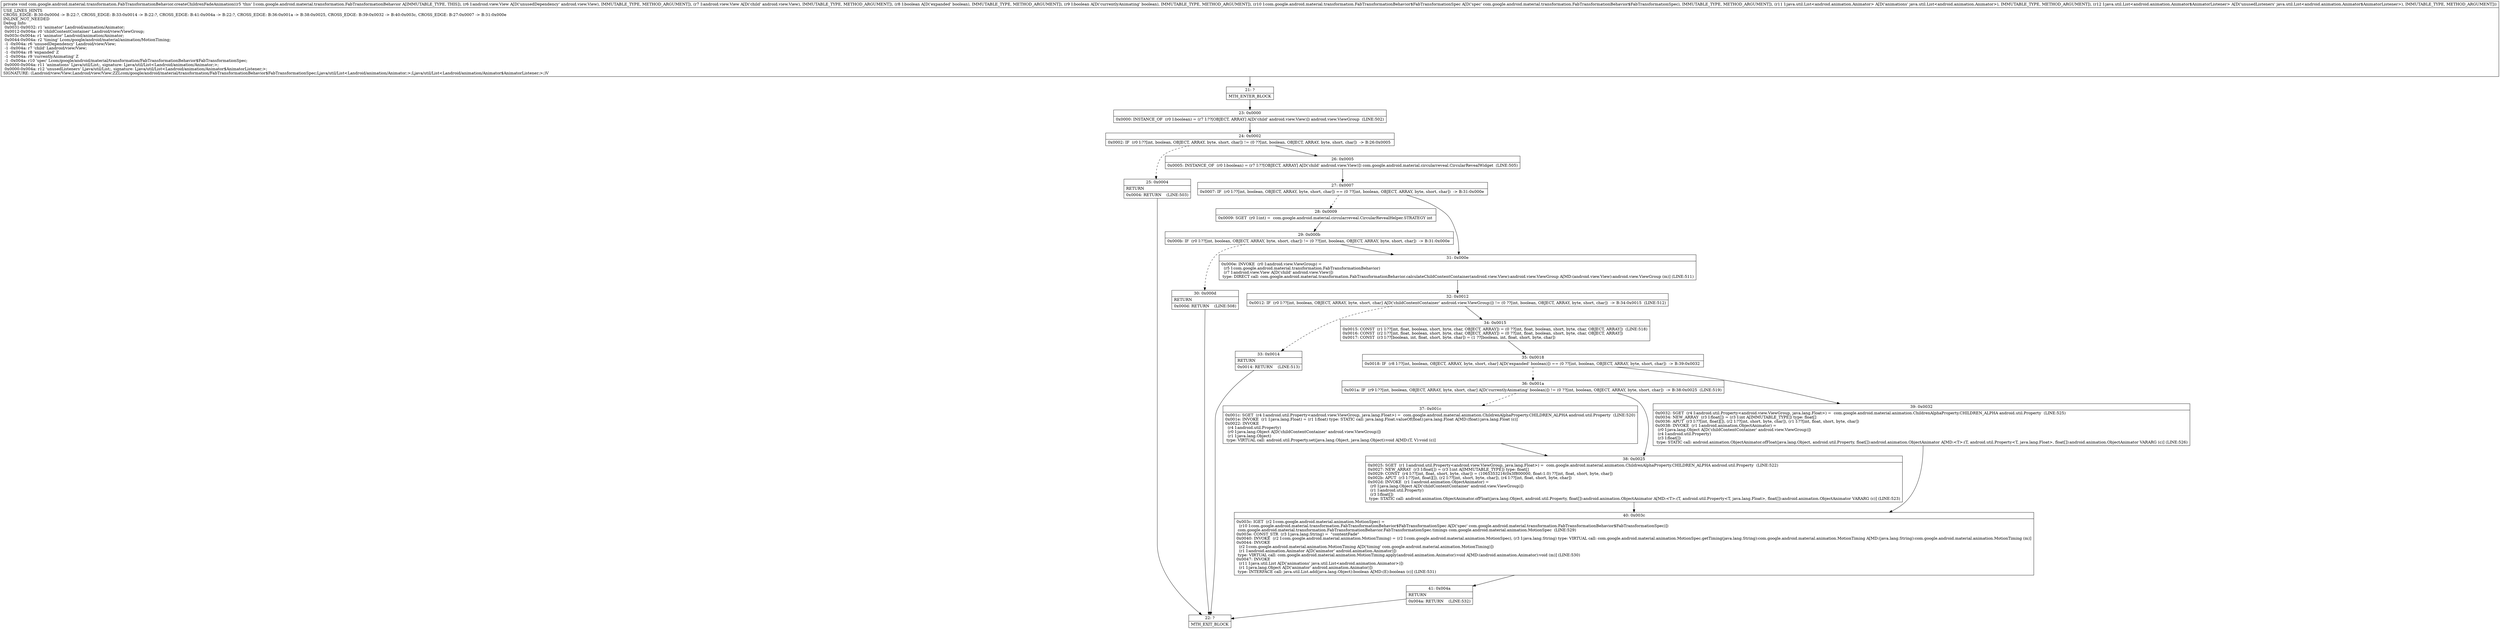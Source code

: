 digraph "CFG forcom.google.android.material.transformation.FabTransformationBehavior.createChildrenFadeAnimation(Landroid\/view\/View;Landroid\/view\/View;ZZLcom\/google\/android\/material\/transformation\/FabTransformationBehavior$FabTransformationSpec;Ljava\/util\/List;Ljava\/util\/List;)V" {
Node_21 [shape=record,label="{21\:\ ?|MTH_ENTER_BLOCK\l}"];
Node_23 [shape=record,label="{23\:\ 0x0000|0x0000: INSTANCE_OF  (r0 I:boolean) = (r7 I:??[OBJECT, ARRAY] A[D('child' android.view.View)]) android.view.ViewGroup  (LINE:502)\l}"];
Node_24 [shape=record,label="{24\:\ 0x0002|0x0002: IF  (r0 I:??[int, boolean, OBJECT, ARRAY, byte, short, char]) != (0 ??[int, boolean, OBJECT, ARRAY, byte, short, char])  \-\> B:26:0x0005 \l}"];
Node_25 [shape=record,label="{25\:\ 0x0004|RETURN\l|0x0004: RETURN    (LINE:503)\l}"];
Node_22 [shape=record,label="{22\:\ ?|MTH_EXIT_BLOCK\l}"];
Node_26 [shape=record,label="{26\:\ 0x0005|0x0005: INSTANCE_OF  (r0 I:boolean) = (r7 I:??[OBJECT, ARRAY] A[D('child' android.view.View)]) com.google.android.material.circularreveal.CircularRevealWidget  (LINE:505)\l}"];
Node_27 [shape=record,label="{27\:\ 0x0007|0x0007: IF  (r0 I:??[int, boolean, OBJECT, ARRAY, byte, short, char]) == (0 ??[int, boolean, OBJECT, ARRAY, byte, short, char])  \-\> B:31:0x000e \l}"];
Node_28 [shape=record,label="{28\:\ 0x0009|0x0009: SGET  (r0 I:int) =  com.google.android.material.circularreveal.CircularRevealHelper.STRATEGY int \l}"];
Node_29 [shape=record,label="{29\:\ 0x000b|0x000b: IF  (r0 I:??[int, boolean, OBJECT, ARRAY, byte, short, char]) != (0 ??[int, boolean, OBJECT, ARRAY, byte, short, char])  \-\> B:31:0x000e \l}"];
Node_30 [shape=record,label="{30\:\ 0x000d|RETURN\l|0x000d: RETURN    (LINE:508)\l}"];
Node_31 [shape=record,label="{31\:\ 0x000e|0x000e: INVOKE  (r0 I:android.view.ViewGroup) = \l  (r5 I:com.google.android.material.transformation.FabTransformationBehavior)\l  (r7 I:android.view.View A[D('child' android.view.View)])\l type: DIRECT call: com.google.android.material.transformation.FabTransformationBehavior.calculateChildContentContainer(android.view.View):android.view.ViewGroup A[MD:(android.view.View):android.view.ViewGroup (m)] (LINE:511)\l}"];
Node_32 [shape=record,label="{32\:\ 0x0012|0x0012: IF  (r0 I:??[int, boolean, OBJECT, ARRAY, byte, short, char] A[D('childContentContainer' android.view.ViewGroup)]) != (0 ??[int, boolean, OBJECT, ARRAY, byte, short, char])  \-\> B:34:0x0015  (LINE:512)\l}"];
Node_33 [shape=record,label="{33\:\ 0x0014|RETURN\l|0x0014: RETURN    (LINE:513)\l}"];
Node_34 [shape=record,label="{34\:\ 0x0015|0x0015: CONST  (r1 I:??[int, float, boolean, short, byte, char, OBJECT, ARRAY]) = (0 ??[int, float, boolean, short, byte, char, OBJECT, ARRAY])  (LINE:518)\l0x0016: CONST  (r2 I:??[int, float, boolean, short, byte, char, OBJECT, ARRAY]) = (0 ??[int, float, boolean, short, byte, char, OBJECT, ARRAY]) \l0x0017: CONST  (r3 I:??[boolean, int, float, short, byte, char]) = (1 ??[boolean, int, float, short, byte, char]) \l}"];
Node_35 [shape=record,label="{35\:\ 0x0018|0x0018: IF  (r8 I:??[int, boolean, OBJECT, ARRAY, byte, short, char] A[D('expanded' boolean)]) == (0 ??[int, boolean, OBJECT, ARRAY, byte, short, char])  \-\> B:39:0x0032 \l}"];
Node_36 [shape=record,label="{36\:\ 0x001a|0x001a: IF  (r9 I:??[int, boolean, OBJECT, ARRAY, byte, short, char] A[D('currentlyAnimating' boolean)]) != (0 ??[int, boolean, OBJECT, ARRAY, byte, short, char])  \-\> B:38:0x0025  (LINE:519)\l}"];
Node_37 [shape=record,label="{37\:\ 0x001c|0x001c: SGET  (r4 I:android.util.Property\<android.view.ViewGroup, java.lang.Float\>) =  com.google.android.material.animation.ChildrenAlphaProperty.CHILDREN_ALPHA android.util.Property  (LINE:520)\l0x001e: INVOKE  (r1 I:java.lang.Float) = (r1 I:float) type: STATIC call: java.lang.Float.valueOf(float):java.lang.Float A[MD:(float):java.lang.Float (c)]\l0x0022: INVOKE  \l  (r4 I:android.util.Property)\l  (r0 I:java.lang.Object A[D('childContentContainer' android.view.ViewGroup)])\l  (r1 I:java.lang.Object)\l type: VIRTUAL call: android.util.Property.set(java.lang.Object, java.lang.Object):void A[MD:(T, V):void (c)]\l}"];
Node_38 [shape=record,label="{38\:\ 0x0025|0x0025: SGET  (r1 I:android.util.Property\<android.view.ViewGroup, java.lang.Float\>) =  com.google.android.material.animation.ChildrenAlphaProperty.CHILDREN_ALPHA android.util.Property  (LINE:522)\l0x0027: NEW_ARRAY  (r3 I:float[]) = (r3 I:int A[IMMUTABLE_TYPE]) type: float[] \l0x0029: CONST  (r4 I:??[int, float, short, byte, char]) = (1065353216(0x3f800000, float:1.0) ??[int, float, short, byte, char]) \l0x002b: APUT  (r3 I:??[int, float][]), (r2 I:??[int, short, byte, char]), (r4 I:??[int, float, short, byte, char]) \l0x002d: INVOKE  (r1 I:android.animation.ObjectAnimator) = \l  (r0 I:java.lang.Object A[D('childContentContainer' android.view.ViewGroup)])\l  (r1 I:android.util.Property)\l  (r3 I:float[])\l type: STATIC call: android.animation.ObjectAnimator.ofFloat(java.lang.Object, android.util.Property, float[]):android.animation.ObjectAnimator A[MD:\<T\>:(T, android.util.Property\<T, java.lang.Float\>, float[]):android.animation.ObjectAnimator VARARG (c)] (LINE:523)\l}"];
Node_40 [shape=record,label="{40\:\ 0x003c|0x003c: IGET  (r2 I:com.google.android.material.animation.MotionSpec) = \l  (r10 I:com.google.android.material.transformation.FabTransformationBehavior$FabTransformationSpec A[D('spec' com.google.android.material.transformation.FabTransformationBehavior$FabTransformationSpec)])\l com.google.android.material.transformation.FabTransformationBehavior.FabTransformationSpec.timings com.google.android.material.animation.MotionSpec  (LINE:529)\l0x003e: CONST_STR  (r3 I:java.lang.String) =  \"contentFade\" \l0x0040: INVOKE  (r2 I:com.google.android.material.animation.MotionTiming) = (r2 I:com.google.android.material.animation.MotionSpec), (r3 I:java.lang.String) type: VIRTUAL call: com.google.android.material.animation.MotionSpec.getTiming(java.lang.String):com.google.android.material.animation.MotionTiming A[MD:(java.lang.String):com.google.android.material.animation.MotionTiming (m)]\l0x0044: INVOKE  \l  (r2 I:com.google.android.material.animation.MotionTiming A[D('timing' com.google.android.material.animation.MotionTiming)])\l  (r1 I:android.animation.Animator A[D('animator' android.animation.Animator)])\l type: VIRTUAL call: com.google.android.material.animation.MotionTiming.apply(android.animation.Animator):void A[MD:(android.animation.Animator):void (m)] (LINE:530)\l0x0047: INVOKE  \l  (r11 I:java.util.List A[D('animations' java.util.List\<android.animation.Animator\>)])\l  (r1 I:java.lang.Object A[D('animator' android.animation.Animator)])\l type: INTERFACE call: java.util.List.add(java.lang.Object):boolean A[MD:(E):boolean (c)] (LINE:531)\l}"];
Node_41 [shape=record,label="{41\:\ 0x004a|RETURN\l|0x004a: RETURN    (LINE:532)\l}"];
Node_39 [shape=record,label="{39\:\ 0x0032|0x0032: SGET  (r4 I:android.util.Property\<android.view.ViewGroup, java.lang.Float\>) =  com.google.android.material.animation.ChildrenAlphaProperty.CHILDREN_ALPHA android.util.Property  (LINE:525)\l0x0034: NEW_ARRAY  (r3 I:float[]) = (r3 I:int A[IMMUTABLE_TYPE]) type: float[] \l0x0036: APUT  (r3 I:??[int, float][]), (r2 I:??[int, short, byte, char]), (r1 I:??[int, float, short, byte, char]) \l0x0038: INVOKE  (r1 I:android.animation.ObjectAnimator) = \l  (r0 I:java.lang.Object A[D('childContentContainer' android.view.ViewGroup)])\l  (r4 I:android.util.Property)\l  (r3 I:float[])\l type: STATIC call: android.animation.ObjectAnimator.ofFloat(java.lang.Object, android.util.Property, float[]):android.animation.ObjectAnimator A[MD:\<T\>:(T, android.util.Property\<T, java.lang.Float\>, float[]):android.animation.ObjectAnimator VARARG (c)] (LINE:526)\l}"];
MethodNode[shape=record,label="{private void com.google.android.material.transformation.FabTransformationBehavior.createChildrenFadeAnimation((r5 'this' I:com.google.android.material.transformation.FabTransformationBehavior A[IMMUTABLE_TYPE, THIS]), (r6 I:android.view.View A[D('unusedDependency' android.view.View), IMMUTABLE_TYPE, METHOD_ARGUMENT]), (r7 I:android.view.View A[D('child' android.view.View), IMMUTABLE_TYPE, METHOD_ARGUMENT]), (r8 I:boolean A[D('expanded' boolean), IMMUTABLE_TYPE, METHOD_ARGUMENT]), (r9 I:boolean A[D('currentlyAnimating' boolean), IMMUTABLE_TYPE, METHOD_ARGUMENT]), (r10 I:com.google.android.material.transformation.FabTransformationBehavior$FabTransformationSpec A[D('spec' com.google.android.material.transformation.FabTransformationBehavior$FabTransformationSpec), IMMUTABLE_TYPE, METHOD_ARGUMENT]), (r11 I:java.util.List\<android.animation.Animator\> A[D('animations' java.util.List\<android.animation.Animator\>), IMMUTABLE_TYPE, METHOD_ARGUMENT]), (r12 I:java.util.List\<android.animation.Animator$AnimatorListener\> A[D('unusedListeners' java.util.List\<android.animation.Animator$AnimatorListener\>), IMMUTABLE_TYPE, METHOD_ARGUMENT]))  | USE_LINES_HINTS\lCROSS_EDGE: B:30:0x000d \-\> B:22:?, CROSS_EDGE: B:33:0x0014 \-\> B:22:?, CROSS_EDGE: B:41:0x004a \-\> B:22:?, CROSS_EDGE: B:36:0x001a \-\> B:38:0x0025, CROSS_EDGE: B:39:0x0032 \-\> B:40:0x003c, CROSS_EDGE: B:27:0x0007 \-\> B:31:0x000e\lINLINE_NOT_NEEDED\lDebug Info:\l  0x0031\-0x0032: r1 'animator' Landroid\/animation\/Animator;\l  0x0012\-0x004a: r0 'childContentContainer' Landroid\/view\/ViewGroup;\l  0x003c\-0x004a: r1 'animator' Landroid\/animation\/Animator;\l  0x0044\-0x004a: r2 'timing' Lcom\/google\/android\/material\/animation\/MotionTiming;\l  \-1 \-0x004a: r6 'unusedDependency' Landroid\/view\/View;\l  \-1 \-0x004a: r7 'child' Landroid\/view\/View;\l  \-1 \-0x004a: r8 'expanded' Z\l  \-1 \-0x004a: r9 'currentlyAnimating' Z\l  \-1 \-0x004a: r10 'spec' Lcom\/google\/android\/material\/transformation\/FabTransformationBehavior$FabTransformationSpec;\l  0x0000\-0x004a: r11 'animations' Ljava\/util\/List;, signature: Ljava\/util\/List\<Landroid\/animation\/Animator;\>;\l  0x0000\-0x004a: r12 'unusedListeners' Ljava\/util\/List;, signature: Ljava\/util\/List\<Landroid\/animation\/Animator$AnimatorListener;\>;\lSIGNATURE: (Landroid\/view\/View;Landroid\/view\/View;ZZLcom\/google\/android\/material\/transformation\/FabTransformationBehavior$FabTransformationSpec;Ljava\/util\/List\<Landroid\/animation\/Animator;\>;Ljava\/util\/List\<Landroid\/animation\/Animator$AnimatorListener;\>;)V\l}"];
MethodNode -> Node_21;Node_21 -> Node_23;
Node_23 -> Node_24;
Node_24 -> Node_25[style=dashed];
Node_24 -> Node_26;
Node_25 -> Node_22;
Node_26 -> Node_27;
Node_27 -> Node_28[style=dashed];
Node_27 -> Node_31;
Node_28 -> Node_29;
Node_29 -> Node_30[style=dashed];
Node_29 -> Node_31;
Node_30 -> Node_22;
Node_31 -> Node_32;
Node_32 -> Node_33[style=dashed];
Node_32 -> Node_34;
Node_33 -> Node_22;
Node_34 -> Node_35;
Node_35 -> Node_36[style=dashed];
Node_35 -> Node_39;
Node_36 -> Node_37[style=dashed];
Node_36 -> Node_38;
Node_37 -> Node_38;
Node_38 -> Node_40;
Node_40 -> Node_41;
Node_41 -> Node_22;
Node_39 -> Node_40;
}

